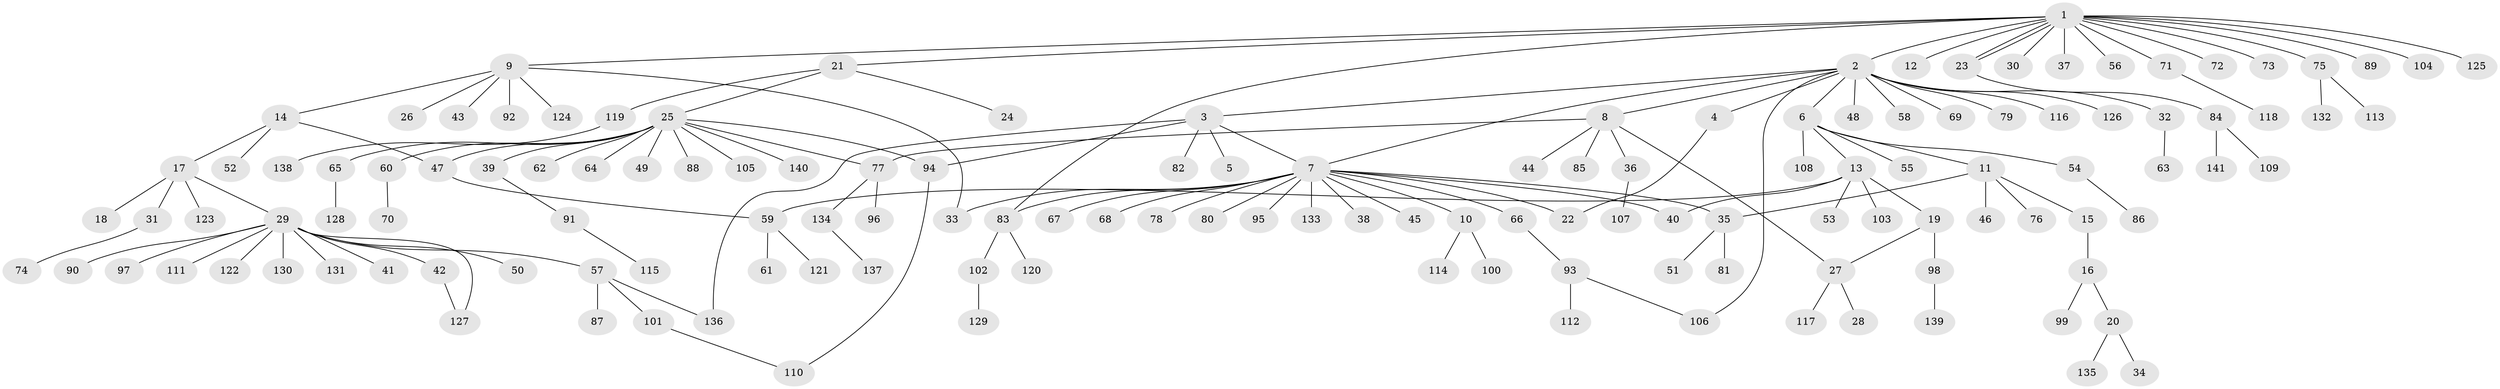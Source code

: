 // Generated by graph-tools (version 1.1) at 2025/49/03/09/25 03:49:55]
// undirected, 141 vertices, 156 edges
graph export_dot {
graph [start="1"]
  node [color=gray90,style=filled];
  1;
  2;
  3;
  4;
  5;
  6;
  7;
  8;
  9;
  10;
  11;
  12;
  13;
  14;
  15;
  16;
  17;
  18;
  19;
  20;
  21;
  22;
  23;
  24;
  25;
  26;
  27;
  28;
  29;
  30;
  31;
  32;
  33;
  34;
  35;
  36;
  37;
  38;
  39;
  40;
  41;
  42;
  43;
  44;
  45;
  46;
  47;
  48;
  49;
  50;
  51;
  52;
  53;
  54;
  55;
  56;
  57;
  58;
  59;
  60;
  61;
  62;
  63;
  64;
  65;
  66;
  67;
  68;
  69;
  70;
  71;
  72;
  73;
  74;
  75;
  76;
  77;
  78;
  79;
  80;
  81;
  82;
  83;
  84;
  85;
  86;
  87;
  88;
  89;
  90;
  91;
  92;
  93;
  94;
  95;
  96;
  97;
  98;
  99;
  100;
  101;
  102;
  103;
  104;
  105;
  106;
  107;
  108;
  109;
  110;
  111;
  112;
  113;
  114;
  115;
  116;
  117;
  118;
  119;
  120;
  121;
  122;
  123;
  124;
  125;
  126;
  127;
  128;
  129;
  130;
  131;
  132;
  133;
  134;
  135;
  136;
  137;
  138;
  139;
  140;
  141;
  1 -- 2;
  1 -- 9;
  1 -- 12;
  1 -- 21;
  1 -- 23;
  1 -- 23;
  1 -- 30;
  1 -- 37;
  1 -- 56;
  1 -- 71;
  1 -- 72;
  1 -- 73;
  1 -- 75;
  1 -- 83;
  1 -- 89;
  1 -- 104;
  1 -- 125;
  2 -- 3;
  2 -- 4;
  2 -- 6;
  2 -- 7;
  2 -- 8;
  2 -- 32;
  2 -- 48;
  2 -- 58;
  2 -- 69;
  2 -- 79;
  2 -- 106;
  2 -- 116;
  2 -- 126;
  3 -- 5;
  3 -- 7;
  3 -- 82;
  3 -- 94;
  3 -- 136;
  4 -- 22;
  6 -- 11;
  6 -- 13;
  6 -- 54;
  6 -- 55;
  6 -- 108;
  7 -- 10;
  7 -- 22;
  7 -- 33;
  7 -- 35;
  7 -- 38;
  7 -- 40;
  7 -- 45;
  7 -- 66;
  7 -- 67;
  7 -- 68;
  7 -- 78;
  7 -- 80;
  7 -- 83;
  7 -- 95;
  7 -- 133;
  8 -- 27;
  8 -- 36;
  8 -- 44;
  8 -- 77;
  8 -- 85;
  9 -- 14;
  9 -- 26;
  9 -- 33;
  9 -- 43;
  9 -- 92;
  9 -- 124;
  10 -- 100;
  10 -- 114;
  11 -- 15;
  11 -- 35;
  11 -- 46;
  11 -- 76;
  13 -- 19;
  13 -- 40;
  13 -- 53;
  13 -- 59;
  13 -- 103;
  14 -- 17;
  14 -- 47;
  14 -- 52;
  15 -- 16;
  16 -- 20;
  16 -- 99;
  17 -- 18;
  17 -- 29;
  17 -- 31;
  17 -- 123;
  19 -- 27;
  19 -- 98;
  20 -- 34;
  20 -- 135;
  21 -- 24;
  21 -- 25;
  21 -- 119;
  23 -- 84;
  25 -- 39;
  25 -- 47;
  25 -- 49;
  25 -- 60;
  25 -- 62;
  25 -- 64;
  25 -- 65;
  25 -- 77;
  25 -- 88;
  25 -- 94;
  25 -- 105;
  25 -- 140;
  27 -- 28;
  27 -- 117;
  29 -- 41;
  29 -- 42;
  29 -- 50;
  29 -- 57;
  29 -- 90;
  29 -- 97;
  29 -- 111;
  29 -- 122;
  29 -- 127;
  29 -- 130;
  29 -- 131;
  31 -- 74;
  32 -- 63;
  35 -- 51;
  35 -- 81;
  36 -- 107;
  39 -- 91;
  42 -- 127;
  47 -- 59;
  54 -- 86;
  57 -- 87;
  57 -- 101;
  57 -- 136;
  59 -- 61;
  59 -- 121;
  60 -- 70;
  65 -- 128;
  66 -- 93;
  71 -- 118;
  75 -- 113;
  75 -- 132;
  77 -- 96;
  77 -- 134;
  83 -- 102;
  83 -- 120;
  84 -- 109;
  84 -- 141;
  91 -- 115;
  93 -- 106;
  93 -- 112;
  94 -- 110;
  98 -- 139;
  101 -- 110;
  102 -- 129;
  119 -- 138;
  134 -- 137;
}
